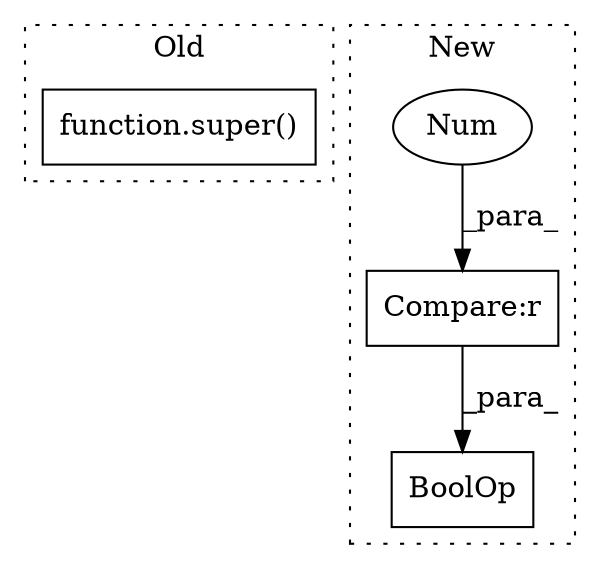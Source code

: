 digraph G {
subgraph cluster0 {
1 [label="function.super()" a="75" s="12079,12102" l="6,1" shape="box"];
label = "Old";
style="dotted";
}
subgraph cluster1 {
2 [label="BoolOp" a="72" s="16822" l="6" shape="box"];
3 [label="Compare:r" a="40" s="16822" l="14" shape="box"];
4 [label="Num" a="76" s="16835" l="1" shape="ellipse"];
label = "New";
style="dotted";
}
3 -> 2 [label="_para_"];
4 -> 3 [label="_para_"];
}